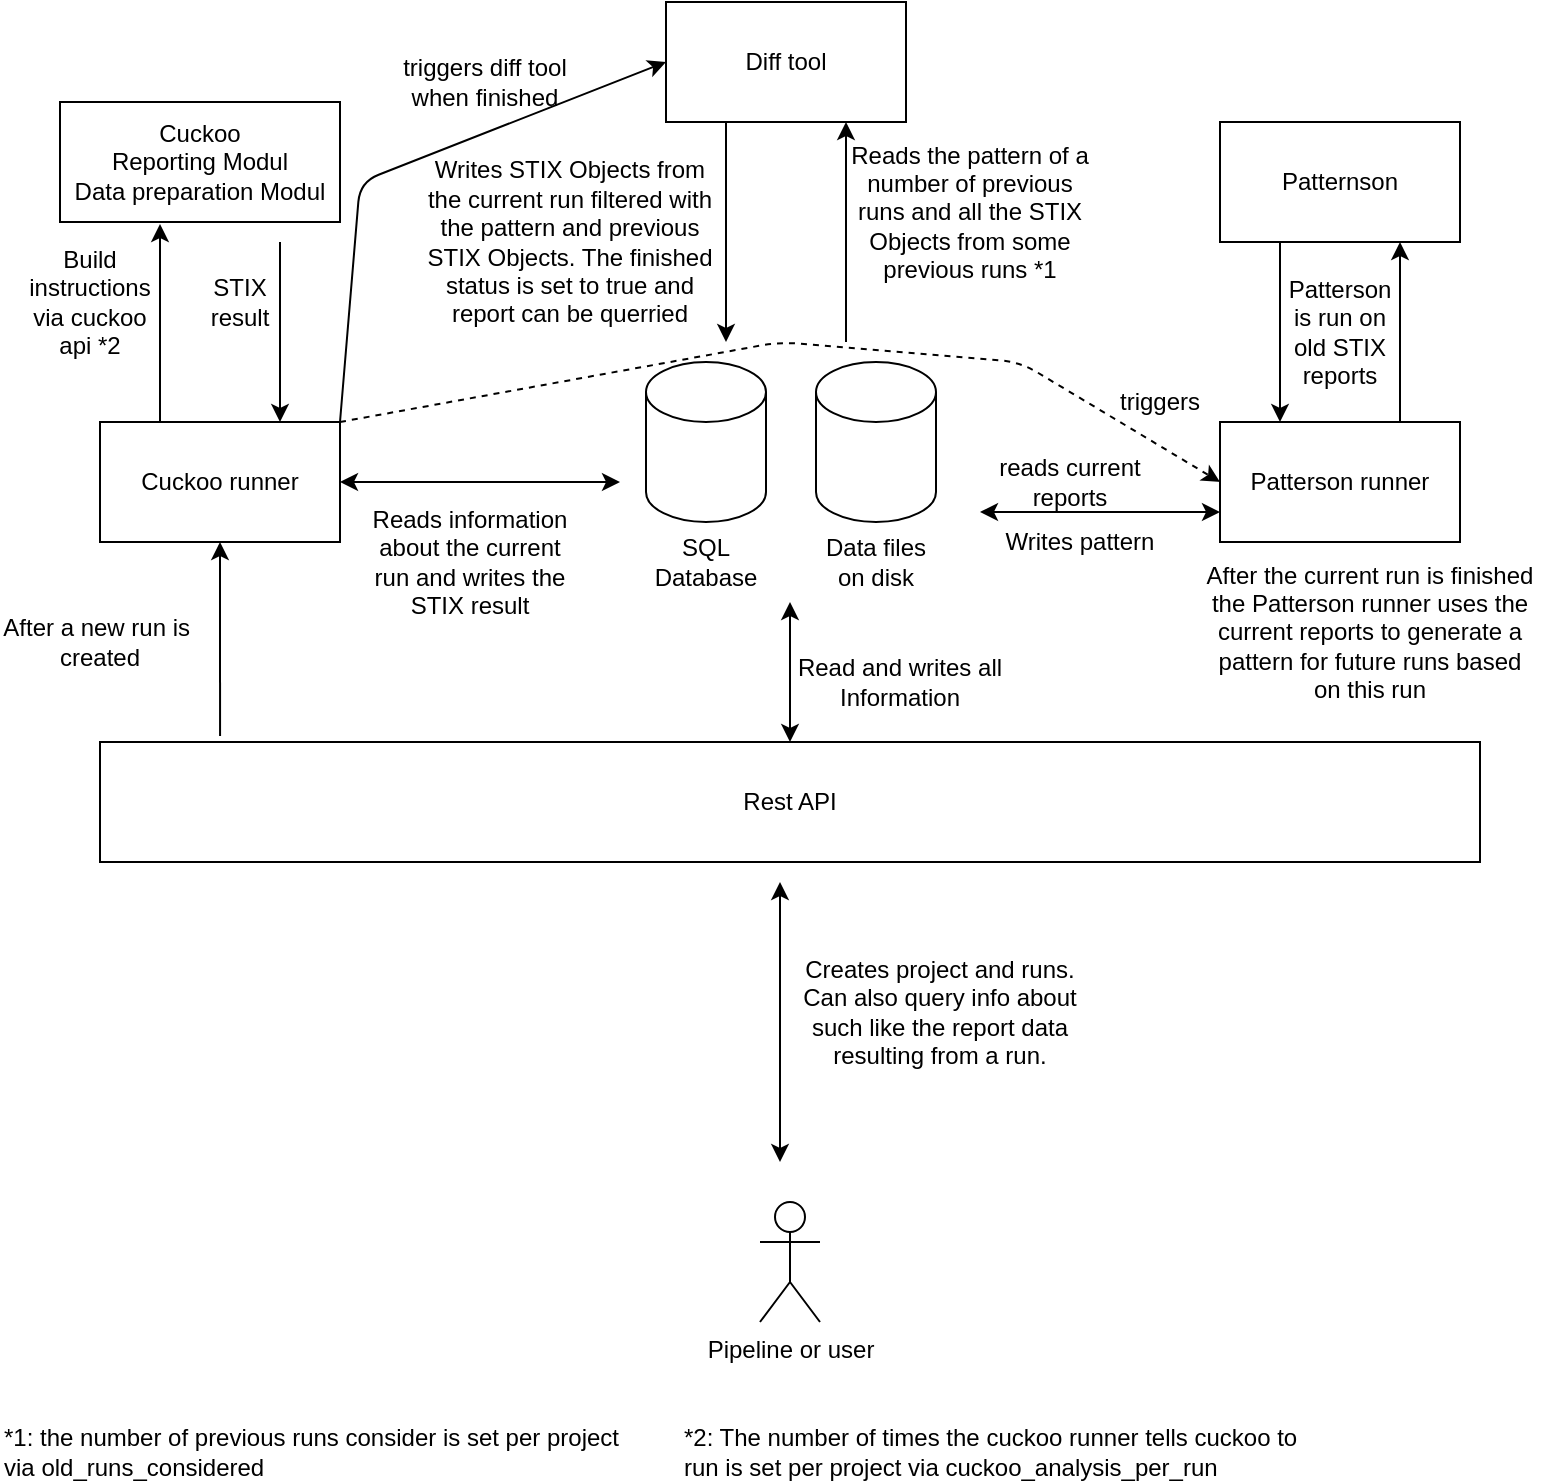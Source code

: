 <mxfile version="14.4.8" type="device"><diagram id="SLk0iCgOMHbKBV5InQkN" name="Page-1"><mxGraphModel dx="1990" dy="806" grid="1" gridSize="10" guides="1" tooltips="1" connect="1" arrows="1" fold="1" page="1" pageScale="1" pageWidth="850" pageHeight="1100" math="0" shadow="0"><root><mxCell id="0"/><mxCell id="1" parent="0"/><mxCell id="GZ5hRXgWDbFOgOyf-FHE-1" value="Rest API" style="rounded=0;whiteSpace=wrap;html=1;" parent="1" vertex="1"><mxGeometry x="80" y="390" width="690" height="60" as="geometry"/></mxCell><mxCell id="GZ5hRXgWDbFOgOyf-FHE-2" value="&lt;div&gt;Pipeline or user&lt;/div&gt;" style="shape=umlActor;verticalLabelPosition=bottom;verticalAlign=top;html=1;outlineConnect=0;" parent="1" vertex="1"><mxGeometry x="410" y="620" width="30" height="60" as="geometry"/></mxCell><mxCell id="GZ5hRXgWDbFOgOyf-FHE-8" value="" style="endArrow=classic;startArrow=classic;html=1;" parent="1" edge="1"><mxGeometry width="50" height="50" relative="1" as="geometry"><mxPoint x="420" y="600" as="sourcePoint"/><mxPoint x="420" y="460" as="targetPoint"/></mxGeometry></mxCell><mxCell id="GZ5hRXgWDbFOgOyf-FHE-9" value="&lt;div&gt;Creates project and runs.&lt;/div&gt;&lt;div&gt;Can also query info about such like the report data resulting from a run.&lt;br&gt;&lt;/div&gt;" style="text;html=1;strokeColor=none;fillColor=none;align=center;verticalAlign=middle;whiteSpace=wrap;rounded=0;" parent="1" vertex="1"><mxGeometry x="430" y="480" width="140" height="90" as="geometry"/></mxCell><mxCell id="GZ5hRXgWDbFOgOyf-FHE-10" value="&lt;div&gt;Cuckoo&lt;/div&gt;&lt;div&gt;Reporting Modul&lt;/div&gt;&lt;div&gt;Data preparation Modul &lt;br&gt;&lt;/div&gt;" style="rounded=0;whiteSpace=wrap;html=1;" parent="1" vertex="1"><mxGeometry x="60" y="70" width="140" height="60" as="geometry"/></mxCell><mxCell id="GZ5hRXgWDbFOgOyf-FHE-11" value="" style="shape=cylinder3;whiteSpace=wrap;html=1;boundedLbl=1;backgroundOutline=1;size=15;" parent="1" vertex="1"><mxGeometry x="353" y="200" width="60" height="80" as="geometry"/></mxCell><mxCell id="GZ5hRXgWDbFOgOyf-FHE-12" value="SQL&lt;br&gt;&lt;div&gt;Database&lt;/div&gt;" style="text;html=1;strokeColor=none;fillColor=none;align=center;verticalAlign=middle;whiteSpace=wrap;rounded=0;" parent="1" vertex="1"><mxGeometry x="363" y="290" width="40" height="20" as="geometry"/></mxCell><mxCell id="GZ5hRXgWDbFOgOyf-FHE-13" value="" style="endArrow=classic;startArrow=classic;html=1;exitX=0.5;exitY=0;exitDx=0;exitDy=0;" parent="1" source="GZ5hRXgWDbFOgOyf-FHE-1" edge="1"><mxGeometry width="50" height="50" relative="1" as="geometry"><mxPoint x="400" y="350" as="sourcePoint"/><mxPoint x="425" y="320" as="targetPoint"/></mxGeometry></mxCell><mxCell id="GZ5hRXgWDbFOgOyf-FHE-14" value="Read and writes all Information" style="text;html=1;strokeColor=none;fillColor=none;align=center;verticalAlign=middle;whiteSpace=wrap;rounded=0;" parent="1" vertex="1"><mxGeometry x="410" y="350" width="140" height="20" as="geometry"/></mxCell><mxCell id="GZ5hRXgWDbFOgOyf-FHE-15" value="" style="shape=cylinder3;whiteSpace=wrap;html=1;boundedLbl=1;backgroundOutline=1;size=15;" parent="1" vertex="1"><mxGeometry x="438" y="200" width="60" height="80" as="geometry"/></mxCell><mxCell id="GZ5hRXgWDbFOgOyf-FHE-16" value="Data files on disk" style="text;html=1;strokeColor=none;fillColor=none;align=center;verticalAlign=middle;whiteSpace=wrap;rounded=0;" parent="1" vertex="1"><mxGeometry x="438" y="290" width="60" height="20" as="geometry"/></mxCell><mxCell id="GZ5hRXgWDbFOgOyf-FHE-19" value="Cuckoo runner" style="rounded=0;whiteSpace=wrap;html=1;" parent="1" vertex="1"><mxGeometry x="80" y="230" width="120" height="60" as="geometry"/></mxCell><mxCell id="GZ5hRXgWDbFOgOyf-FHE-20" value="" style="endArrow=classic;html=1;exitX=0.087;exitY=-0.05;exitDx=0;exitDy=0;exitPerimeter=0;entryX=0.5;entryY=1;entryDx=0;entryDy=0;" parent="1" source="GZ5hRXgWDbFOgOyf-FHE-1" target="GZ5hRXgWDbFOgOyf-FHE-19" edge="1"><mxGeometry width="50" height="50" relative="1" as="geometry"><mxPoint x="400" y="350" as="sourcePoint"/><mxPoint x="450" y="300" as="targetPoint"/></mxGeometry></mxCell><mxCell id="GZ5hRXgWDbFOgOyf-FHE-22" value="" style="endArrow=classic;startArrow=classic;html=1;exitX=1;exitY=0.5;exitDx=0;exitDy=0;" parent="1" source="GZ5hRXgWDbFOgOyf-FHE-19" edge="1"><mxGeometry width="50" height="50" relative="1" as="geometry"><mxPoint x="400" y="350" as="sourcePoint"/><mxPoint x="340" y="260" as="targetPoint"/></mxGeometry></mxCell><mxCell id="GZ5hRXgWDbFOgOyf-FHE-23" value="Reads information about the current run and writes the STIX result" style="text;html=1;strokeColor=none;fillColor=none;align=center;verticalAlign=middle;whiteSpace=wrap;rounded=0;" parent="1" vertex="1"><mxGeometry x="210" y="270" width="110" height="60" as="geometry"/></mxCell><mxCell id="GZ5hRXgWDbFOgOyf-FHE-24" value="" style="endArrow=classic;html=1;exitX=0.25;exitY=0;exitDx=0;exitDy=0;" parent="1" source="GZ5hRXgWDbFOgOyf-FHE-19" edge="1"><mxGeometry width="50" height="50" relative="1" as="geometry"><mxPoint x="400" y="350" as="sourcePoint"/><mxPoint x="110" y="131" as="targetPoint"/></mxGeometry></mxCell><mxCell id="GZ5hRXgWDbFOgOyf-FHE-25" value="Build instructions via cuckoo api *2" style="text;html=1;strokeColor=none;fillColor=none;align=center;verticalAlign=middle;whiteSpace=wrap;rounded=0;" parent="1" vertex="1"><mxGeometry x="40" y="145" width="70" height="50" as="geometry"/></mxCell><mxCell id="GZ5hRXgWDbFOgOyf-FHE-26" value="" style="endArrow=classic;html=1;entryX=0.75;entryY=0;entryDx=0;entryDy=0;" parent="1" target="GZ5hRXgWDbFOgOyf-FHE-19" edge="1"><mxGeometry width="50" height="50" relative="1" as="geometry"><mxPoint x="170" y="140" as="sourcePoint"/><mxPoint x="450" y="300" as="targetPoint"/></mxGeometry></mxCell><mxCell id="GZ5hRXgWDbFOgOyf-FHE-27" value="STIX result" style="text;html=1;strokeColor=none;fillColor=none;align=center;verticalAlign=middle;whiteSpace=wrap;rounded=0;" parent="1" vertex="1"><mxGeometry x="130" y="160" width="40" height="20" as="geometry"/></mxCell><mxCell id="GZ5hRXgWDbFOgOyf-FHE-28" value="After a new run is&amp;nbsp; created" style="text;html=1;strokeColor=none;fillColor=none;align=center;verticalAlign=middle;whiteSpace=wrap;rounded=0;" parent="1" vertex="1"><mxGeometry x="30" y="330" width="100" height="20" as="geometry"/></mxCell><mxCell id="GZ5hRXgWDbFOgOyf-FHE-30" value="Patterson runner" style="rounded=0;whiteSpace=wrap;html=1;" parent="1" vertex="1"><mxGeometry x="640" y="230" width="120" height="60" as="geometry"/></mxCell><mxCell id="GZ5hRXgWDbFOgOyf-FHE-31" value="Patternson" style="rounded=0;whiteSpace=wrap;html=1;" parent="1" vertex="1"><mxGeometry x="640" y="80" width="120" height="60" as="geometry"/></mxCell><mxCell id="GZ5hRXgWDbFOgOyf-FHE-33" value="Diff tool" style="rounded=0;whiteSpace=wrap;html=1;" parent="1" vertex="1"><mxGeometry x="363" y="20" width="120" height="60" as="geometry"/></mxCell><mxCell id="GZ5hRXgWDbFOgOyf-FHE-34" value="" style="endArrow=classic;html=1;entryX=0;entryY=0.5;entryDx=0;entryDy=0;dashed=1;exitX=1;exitY=0;exitDx=0;exitDy=0;" parent="1" source="GZ5hRXgWDbFOgOyf-FHE-19" target="GZ5hRXgWDbFOgOyf-FHE-30" edge="1"><mxGeometry width="50" height="50" relative="1" as="geometry"><mxPoint x="710" y="390" as="sourcePoint"/><mxPoint x="450" y="300" as="targetPoint"/><Array as="points"><mxPoint x="420" y="190"/><mxPoint x="540" y="200"/></Array></mxGeometry></mxCell><mxCell id="GZ5hRXgWDbFOgOyf-FHE-36" value="" style="endArrow=classic;html=1;exitX=1;exitY=0;exitDx=0;exitDy=0;entryX=0;entryY=0.5;entryDx=0;entryDy=0;" parent="1" source="GZ5hRXgWDbFOgOyf-FHE-19" target="GZ5hRXgWDbFOgOyf-FHE-33" edge="1"><mxGeometry width="50" height="50" relative="1" as="geometry"><mxPoint x="400" y="350" as="sourcePoint"/><mxPoint x="450" y="300" as="targetPoint"/><Array as="points"><mxPoint x="210" y="110"/></Array></mxGeometry></mxCell><mxCell id="GZ5hRXgWDbFOgOyf-FHE-37" value="After the current run is finished the Patterson runner uses the current reports to generate a pattern for future runs based on this run" style="text;html=1;strokeColor=none;fillColor=none;align=center;verticalAlign=middle;whiteSpace=wrap;rounded=0;rotation=0;" parent="1" vertex="1"><mxGeometry x="630" y="290" width="170" height="90" as="geometry"/></mxCell><mxCell id="GZ5hRXgWDbFOgOyf-FHE-38" value="" style="endArrow=classic;html=1;entryX=0.75;entryY=1;entryDx=0;entryDy=0;" parent="1" target="GZ5hRXgWDbFOgOyf-FHE-33" edge="1"><mxGeometry width="50" height="50" relative="1" as="geometry"><mxPoint x="453" y="190" as="sourcePoint"/><mxPoint x="450" y="300" as="targetPoint"/></mxGeometry></mxCell><mxCell id="GZ5hRXgWDbFOgOyf-FHE-39" value="" style="endArrow=classic;html=1;exitX=0.25;exitY=1;exitDx=0;exitDy=0;" parent="1" source="GZ5hRXgWDbFOgOyf-FHE-33" edge="1"><mxGeometry width="50" height="50" relative="1" as="geometry"><mxPoint x="450" y="200" as="sourcePoint"/><mxPoint x="393" y="190" as="targetPoint"/></mxGeometry></mxCell><mxCell id="GZ5hRXgWDbFOgOyf-FHE-40" value="Reads the pattern of a number of previous runs and all the STIX Objects from some previous runs *1" style="text;html=1;strokeColor=none;fillColor=none;align=center;verticalAlign=middle;whiteSpace=wrap;rounded=0;" parent="1" vertex="1"><mxGeometry x="450" y="90" width="130" height="70" as="geometry"/></mxCell><mxCell id="GZ5hRXgWDbFOgOyf-FHE-42" value="Writes STIX Objects from the current run filtered with the pattern and previous STIX Objects. The finished status is set to true and report can be querried" style="text;html=1;strokeColor=none;fillColor=none;align=center;verticalAlign=middle;whiteSpace=wrap;rounded=0;" parent="1" vertex="1"><mxGeometry x="240" y="110" width="150" height="60" as="geometry"/></mxCell><mxCell id="vSLutuVq9hwgFZJbo8iX-1" value="triggers diff tool when finished" style="text;html=1;strokeColor=none;fillColor=none;align=center;verticalAlign=middle;whiteSpace=wrap;rounded=0;" parent="1" vertex="1"><mxGeometry x="225" y="50" width="95" height="20" as="geometry"/></mxCell><mxCell id="vSLutuVq9hwgFZJbo8iX-2" value="" style="endArrow=classic;html=1;entryX=0.75;entryY=1;entryDx=0;entryDy=0;exitX=0.75;exitY=0;exitDx=0;exitDy=0;" parent="1" source="GZ5hRXgWDbFOgOyf-FHE-30" target="GZ5hRXgWDbFOgOyf-FHE-31" edge="1"><mxGeometry width="50" height="50" relative="1" as="geometry"><mxPoint x="400" y="440" as="sourcePoint"/><mxPoint x="450" y="390" as="targetPoint"/></mxGeometry></mxCell><mxCell id="vSLutuVq9hwgFZJbo8iX-3" value="" style="endArrow=classic;html=1;exitX=0.25;exitY=1;exitDx=0;exitDy=0;" parent="1" source="GZ5hRXgWDbFOgOyf-FHE-31" edge="1"><mxGeometry width="50" height="50" relative="1" as="geometry"><mxPoint x="400" y="430" as="sourcePoint"/><mxPoint x="670" y="230" as="targetPoint"/></mxGeometry></mxCell><mxCell id="vSLutuVq9hwgFZJbo8iX-4" value="" style="endArrow=classic;startArrow=classic;html=1;entryX=0;entryY=0.75;entryDx=0;entryDy=0;" parent="1" target="GZ5hRXgWDbFOgOyf-FHE-30" edge="1"><mxGeometry width="50" height="50" relative="1" as="geometry"><mxPoint x="520" y="275" as="sourcePoint"/><mxPoint x="450" y="380" as="targetPoint"/></mxGeometry></mxCell><mxCell id="vSLutuVq9hwgFZJbo8iX-6" value="Writes pattern" style="text;html=1;strokeColor=none;fillColor=none;align=center;verticalAlign=middle;whiteSpace=wrap;rounded=0;" parent="1" vertex="1"><mxGeometry x="510" y="280" width="120" height="20" as="geometry"/></mxCell><mxCell id="vSLutuVq9hwgFZJbo8iX-7" value="Patterson is run on old STIX reports" style="text;html=1;strokeColor=none;fillColor=none;align=center;verticalAlign=middle;whiteSpace=wrap;rounded=0;" parent="1" vertex="1"><mxGeometry x="680" y="160" width="40" height="50" as="geometry"/></mxCell><mxCell id="1AwG-r0KbTpfi_Aavbqw-1" value="*1: the number of previous runs consider is set per project via&amp;nbsp;&lt;span&gt;old_runs_considered&lt;br&gt;&lt;/span&gt;" style="text;html=1;strokeColor=none;fillColor=none;align=left;verticalAlign=middle;whiteSpace=wrap;rounded=0;" parent="1" vertex="1"><mxGeometry x="30" y="730" width="310" height="30" as="geometry"/></mxCell><mxCell id="1AwG-r0KbTpfi_Aavbqw-2" value="triggers" style="text;html=1;strokeColor=none;fillColor=none;align=center;verticalAlign=middle;whiteSpace=wrap;rounded=0;" parent="1" vertex="1"><mxGeometry x="590" y="210" width="40" height="20" as="geometry"/></mxCell><mxCell id="1AwG-r0KbTpfi_Aavbqw-3" value="*2: The number of times the cuckoo runner tells cuckoo to run is set per project via&amp;nbsp;&lt;span&gt;cuckoo_analysis_per_run&lt;/span&gt;&lt;span&gt;&lt;br&gt;&lt;/span&gt;" style="text;html=1;strokeColor=none;fillColor=none;align=left;verticalAlign=middle;whiteSpace=wrap;rounded=0;" parent="1" vertex="1"><mxGeometry x="370" y="730" width="310" height="30" as="geometry"/></mxCell><mxCell id="z1600q9PYw0ys6QmF-5r-2" value="reads current reports" style="text;html=1;strokeColor=none;fillColor=none;align=center;verticalAlign=middle;whiteSpace=wrap;rounded=0;" vertex="1" parent="1"><mxGeometry x="520" y="250" width="90" height="20" as="geometry"/></mxCell></root></mxGraphModel></diagram></mxfile>